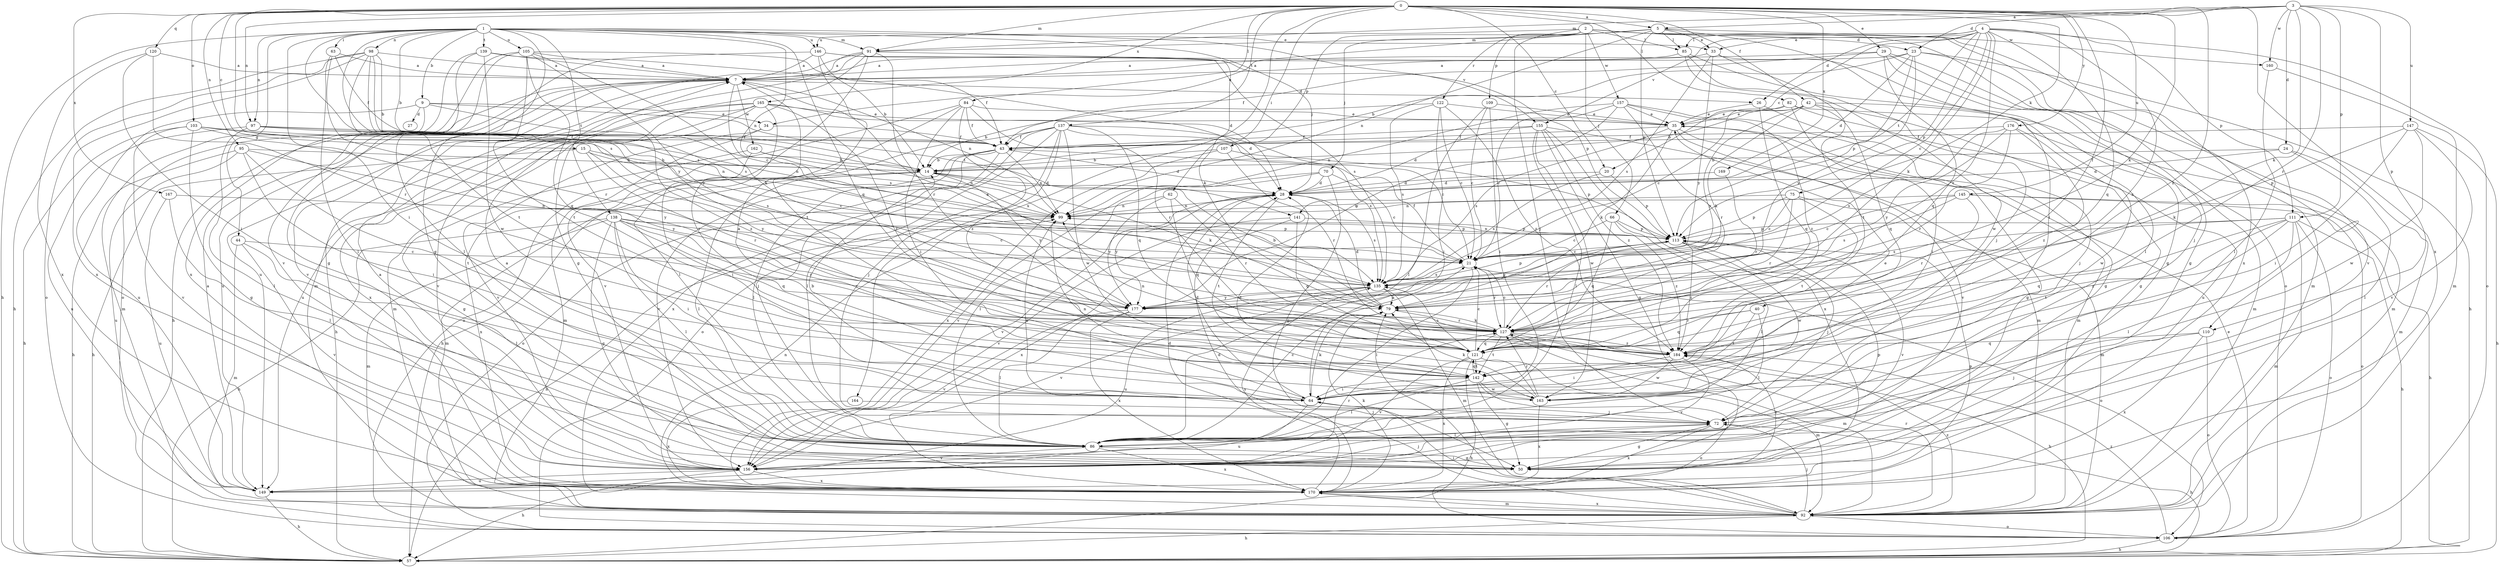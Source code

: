 strict digraph  {
0;
1;
2;
3;
4;
5;
7;
9;
14;
15;
20;
21;
23;
24;
26;
27;
28;
29;
33;
34;
35;
40;
42;
43;
44;
50;
57;
62;
63;
64;
66;
70;
72;
75;
79;
82;
84;
85;
86;
91;
92;
95;
97;
98;
99;
103;
105;
106;
107;
109;
110;
111;
113;
120;
121;
122;
127;
135;
137;
138;
139;
141;
142;
145;
146;
147;
149;
155;
156;
157;
160;
162;
163;
164;
165;
167;
169;
170;
176;
177;
184;
0 -> 5  [label=a];
0 -> 15  [label=c];
0 -> 20  [label=c];
0 -> 29  [label=e];
0 -> 40  [label=f];
0 -> 42  [label=f];
0 -> 62  [label=i];
0 -> 75  [label=k];
0 -> 79  [label=k];
0 -> 82  [label=l];
0 -> 84  [label=l];
0 -> 91  [label=m];
0 -> 95  [label=n];
0 -> 97  [label=n];
0 -> 103  [label=o];
0 -> 120  [label=q];
0 -> 135  [label=s];
0 -> 137  [label=t];
0 -> 145  [label=u];
0 -> 164  [label=x];
0 -> 165  [label=x];
0 -> 167  [label=x];
0 -> 169  [label=x];
0 -> 170  [label=x];
0 -> 176  [label=y];
0 -> 184  [label=z];
1 -> 9  [label=b];
1 -> 14  [label=b];
1 -> 33  [label=e];
1 -> 44  [label=g];
1 -> 50  [label=g];
1 -> 57  [label=h];
1 -> 63  [label=i];
1 -> 64  [label=i];
1 -> 91  [label=m];
1 -> 97  [label=n];
1 -> 98  [label=n];
1 -> 99  [label=n];
1 -> 105  [label=o];
1 -> 121  [label=q];
1 -> 135  [label=s];
1 -> 138  [label=t];
1 -> 139  [label=t];
1 -> 146  [label=u];
1 -> 155  [label=v];
1 -> 177  [label=y];
1 -> 28  [label=j];
2 -> 23  [label=d];
2 -> 66  [label=j];
2 -> 70  [label=j];
2 -> 72  [label=j];
2 -> 85  [label=l];
2 -> 106  [label=o];
2 -> 107  [label=p];
2 -> 109  [label=p];
2 -> 110  [label=p];
2 -> 122  [label=r];
2 -> 146  [label=u];
2 -> 157  [label=w];
2 -> 160  [label=w];
3 -> 5  [label=a];
3 -> 23  [label=d];
3 -> 24  [label=d];
3 -> 79  [label=k];
3 -> 91  [label=m];
3 -> 110  [label=p];
3 -> 111  [label=p];
3 -> 127  [label=r];
3 -> 147  [label=u];
3 -> 160  [label=w];
4 -> 20  [label=c];
4 -> 21  [label=c];
4 -> 26  [label=d];
4 -> 33  [label=e];
4 -> 79  [label=k];
4 -> 85  [label=l];
4 -> 106  [label=o];
4 -> 111  [label=p];
4 -> 113  [label=p];
4 -> 121  [label=q];
4 -> 127  [label=r];
4 -> 141  [label=t];
4 -> 155  [label=v];
4 -> 184  [label=z];
5 -> 33  [label=e];
5 -> 34  [label=e];
5 -> 64  [label=i];
5 -> 85  [label=l];
5 -> 91  [label=m];
5 -> 99  [label=n];
5 -> 113  [label=p];
5 -> 170  [label=x];
7 -> 26  [label=d];
7 -> 57  [label=h];
7 -> 99  [label=n];
7 -> 135  [label=s];
7 -> 149  [label=u];
7 -> 156  [label=v];
7 -> 162  [label=w];
9 -> 27  [label=d];
9 -> 34  [label=e];
9 -> 92  [label=m];
9 -> 141  [label=t];
9 -> 149  [label=u];
9 -> 184  [label=z];
14 -> 28  [label=d];
14 -> 79  [label=k];
14 -> 86  [label=l];
14 -> 92  [label=m];
14 -> 170  [label=x];
14 -> 177  [label=y];
15 -> 14  [label=b];
15 -> 21  [label=c];
15 -> 57  [label=h];
15 -> 127  [label=r];
15 -> 177  [label=y];
20 -> 28  [label=d];
20 -> 113  [label=p];
20 -> 135  [label=s];
21 -> 43  [label=f];
21 -> 86  [label=l];
21 -> 106  [label=o];
21 -> 127  [label=r];
21 -> 135  [label=s];
23 -> 7  [label=a];
23 -> 14  [label=b];
23 -> 28  [label=d];
23 -> 57  [label=h];
23 -> 113  [label=p];
23 -> 156  [label=v];
23 -> 177  [label=y];
24 -> 14  [label=b];
24 -> 28  [label=d];
24 -> 86  [label=l];
24 -> 92  [label=m];
26 -> 35  [label=e];
26 -> 72  [label=j];
26 -> 121  [label=q];
28 -> 99  [label=n];
28 -> 135  [label=s];
28 -> 142  [label=t];
28 -> 156  [label=v];
28 -> 177  [label=y];
29 -> 7  [label=a];
29 -> 43  [label=f];
29 -> 50  [label=g];
29 -> 72  [label=j];
29 -> 92  [label=m];
29 -> 121  [label=q];
33 -> 7  [label=a];
33 -> 50  [label=g];
33 -> 135  [label=s];
33 -> 142  [label=t];
33 -> 177  [label=y];
34 -> 43  [label=f];
34 -> 92  [label=m];
34 -> 156  [label=v];
35 -> 43  [label=f];
35 -> 50  [label=g];
35 -> 79  [label=k];
35 -> 92  [label=m];
35 -> 135  [label=s];
35 -> 156  [label=v];
40 -> 86  [label=l];
40 -> 121  [label=q];
40 -> 127  [label=r];
40 -> 142  [label=t];
42 -> 14  [label=b];
42 -> 35  [label=e];
42 -> 50  [label=g];
42 -> 79  [label=k];
42 -> 92  [label=m];
42 -> 121  [label=q];
42 -> 177  [label=y];
43 -> 14  [label=b];
43 -> 28  [label=d];
43 -> 72  [label=j];
43 -> 86  [label=l];
43 -> 99  [label=n];
43 -> 106  [label=o];
43 -> 156  [label=v];
44 -> 21  [label=c];
44 -> 86  [label=l];
44 -> 92  [label=m];
44 -> 156  [label=v];
50 -> 184  [label=z];
62 -> 99  [label=n];
62 -> 121  [label=q];
62 -> 127  [label=r];
62 -> 177  [label=y];
63 -> 7  [label=a];
63 -> 43  [label=f];
63 -> 86  [label=l];
63 -> 127  [label=r];
64 -> 14  [label=b];
64 -> 28  [label=d];
64 -> 35  [label=e];
64 -> 72  [label=j];
64 -> 79  [label=k];
64 -> 149  [label=u];
66 -> 21  [label=c];
66 -> 86  [label=l];
66 -> 113  [label=p];
66 -> 121  [label=q];
66 -> 184  [label=z];
70 -> 21  [label=c];
70 -> 28  [label=d];
70 -> 50  [label=g];
70 -> 86  [label=l];
70 -> 156  [label=v];
72 -> 50  [label=g];
72 -> 57  [label=h];
72 -> 86  [label=l];
72 -> 99  [label=n];
72 -> 170  [label=x];
75 -> 21  [label=c];
75 -> 92  [label=m];
75 -> 99  [label=n];
75 -> 113  [label=p];
75 -> 127  [label=r];
75 -> 142  [label=t];
79 -> 7  [label=a];
79 -> 14  [label=b];
79 -> 28  [label=d];
79 -> 127  [label=r];
82 -> 21  [label=c];
82 -> 35  [label=e];
82 -> 64  [label=i];
82 -> 92  [label=m];
82 -> 149  [label=u];
84 -> 35  [label=e];
84 -> 43  [label=f];
84 -> 64  [label=i];
84 -> 106  [label=o];
84 -> 127  [label=r];
84 -> 156  [label=v];
84 -> 184  [label=z];
85 -> 7  [label=a];
85 -> 72  [label=j];
85 -> 86  [label=l];
85 -> 163  [label=w];
86 -> 7  [label=a];
86 -> 21  [label=c];
86 -> 50  [label=g];
86 -> 156  [label=v];
86 -> 170  [label=x];
91 -> 7  [label=a];
91 -> 50  [label=g];
91 -> 64  [label=i];
91 -> 79  [label=k];
91 -> 92  [label=m];
91 -> 127  [label=r];
91 -> 149  [label=u];
92 -> 28  [label=d];
92 -> 57  [label=h];
92 -> 64  [label=i];
92 -> 72  [label=j];
92 -> 79  [label=k];
92 -> 106  [label=o];
92 -> 127  [label=r];
92 -> 170  [label=x];
92 -> 184  [label=z];
95 -> 14  [label=b];
95 -> 57  [label=h];
95 -> 64  [label=i];
95 -> 142  [label=t];
95 -> 149  [label=u];
95 -> 177  [label=y];
97 -> 43  [label=f];
97 -> 86  [label=l];
97 -> 99  [label=n];
97 -> 135  [label=s];
97 -> 149  [label=u];
98 -> 7  [label=a];
98 -> 14  [label=b];
98 -> 21  [label=c];
98 -> 57  [label=h];
98 -> 106  [label=o];
98 -> 135  [label=s];
98 -> 142  [label=t];
98 -> 170  [label=x];
99 -> 57  [label=h];
99 -> 113  [label=p];
103 -> 43  [label=f];
103 -> 50  [label=g];
103 -> 57  [label=h];
103 -> 99  [label=n];
103 -> 156  [label=v];
103 -> 177  [label=y];
105 -> 7  [label=a];
105 -> 43  [label=f];
105 -> 50  [label=g];
105 -> 79  [label=k];
105 -> 121  [label=q];
105 -> 142  [label=t];
105 -> 170  [label=x];
105 -> 177  [label=y];
106 -> 35  [label=e];
106 -> 57  [label=h];
106 -> 184  [label=z];
107 -> 14  [label=b];
107 -> 113  [label=p];
107 -> 127  [label=r];
107 -> 170  [label=x];
109 -> 21  [label=c];
109 -> 35  [label=e];
109 -> 64  [label=i];
109 -> 86  [label=l];
110 -> 72  [label=j];
110 -> 106  [label=o];
110 -> 121  [label=q];
110 -> 170  [label=x];
111 -> 57  [label=h];
111 -> 86  [label=l];
111 -> 92  [label=m];
111 -> 106  [label=o];
111 -> 113  [label=p];
111 -> 121  [label=q];
111 -> 135  [label=s];
111 -> 142  [label=t];
111 -> 184  [label=z];
113 -> 21  [label=c];
113 -> 72  [label=j];
113 -> 99  [label=n];
113 -> 127  [label=r];
113 -> 156  [label=v];
113 -> 163  [label=w];
113 -> 184  [label=z];
120 -> 7  [label=a];
120 -> 64  [label=i];
120 -> 127  [label=r];
120 -> 170  [label=x];
121 -> 21  [label=c];
121 -> 57  [label=h];
121 -> 92  [label=m];
121 -> 135  [label=s];
121 -> 142  [label=t];
121 -> 156  [label=v];
121 -> 170  [label=x];
122 -> 14  [label=b];
122 -> 21  [label=c];
122 -> 35  [label=e];
122 -> 64  [label=i];
122 -> 135  [label=s];
122 -> 184  [label=z];
127 -> 21  [label=c];
127 -> 57  [label=h];
127 -> 79  [label=k];
127 -> 92  [label=m];
127 -> 121  [label=q];
127 -> 142  [label=t];
127 -> 184  [label=z];
135 -> 79  [label=k];
135 -> 92  [label=m];
135 -> 113  [label=p];
135 -> 149  [label=u];
135 -> 156  [label=v];
135 -> 177  [label=y];
137 -> 21  [label=c];
137 -> 43  [label=f];
137 -> 57  [label=h];
137 -> 72  [label=j];
137 -> 86  [label=l];
137 -> 106  [label=o];
137 -> 121  [label=q];
137 -> 135  [label=s];
137 -> 163  [label=w];
137 -> 170  [label=x];
138 -> 21  [label=c];
138 -> 50  [label=g];
138 -> 57  [label=h];
138 -> 64  [label=i];
138 -> 86  [label=l];
138 -> 92  [label=m];
138 -> 113  [label=p];
138 -> 121  [label=q];
138 -> 127  [label=r];
138 -> 184  [label=z];
139 -> 7  [label=a];
139 -> 28  [label=d];
139 -> 86  [label=l];
139 -> 106  [label=o];
139 -> 163  [label=w];
141 -> 113  [label=p];
141 -> 121  [label=q];
141 -> 156  [label=v];
141 -> 170  [label=x];
142 -> 7  [label=a];
142 -> 50  [label=g];
142 -> 64  [label=i];
142 -> 86  [label=l];
142 -> 106  [label=o];
142 -> 121  [label=q];
142 -> 163  [label=w];
145 -> 21  [label=c];
145 -> 57  [label=h];
145 -> 99  [label=n];
145 -> 106  [label=o];
145 -> 127  [label=r];
145 -> 135  [label=s];
146 -> 7  [label=a];
146 -> 14  [label=b];
146 -> 113  [label=p];
146 -> 135  [label=s];
146 -> 142  [label=t];
146 -> 156  [label=v];
147 -> 43  [label=f];
147 -> 57  [label=h];
147 -> 64  [label=i];
147 -> 79  [label=k];
147 -> 156  [label=v];
147 -> 163  [label=w];
149 -> 7  [label=a];
149 -> 57  [label=h];
155 -> 28  [label=d];
155 -> 43  [label=f];
155 -> 50  [label=g];
155 -> 86  [label=l];
155 -> 92  [label=m];
155 -> 163  [label=w];
155 -> 170  [label=x];
155 -> 184  [label=z];
156 -> 7  [label=a];
156 -> 57  [label=h];
156 -> 72  [label=j];
156 -> 113  [label=p];
156 -> 127  [label=r];
156 -> 149  [label=u];
156 -> 170  [label=x];
157 -> 21  [label=c];
157 -> 35  [label=e];
157 -> 50  [label=g];
157 -> 99  [label=n];
157 -> 127  [label=r];
157 -> 177  [label=y];
157 -> 184  [label=z];
160 -> 86  [label=l];
160 -> 92  [label=m];
162 -> 14  [label=b];
162 -> 50  [label=g];
162 -> 64  [label=i];
162 -> 99  [label=n];
163 -> 28  [label=d];
163 -> 79  [label=k];
163 -> 99  [label=n];
163 -> 127  [label=r];
163 -> 170  [label=x];
164 -> 72  [label=j];
164 -> 170  [label=x];
165 -> 28  [label=d];
165 -> 35  [label=e];
165 -> 57  [label=h];
165 -> 86  [label=l];
165 -> 92  [label=m];
165 -> 149  [label=u];
165 -> 156  [label=v];
165 -> 170  [label=x];
165 -> 184  [label=z];
167 -> 86  [label=l];
167 -> 99  [label=n];
167 -> 149  [label=u];
169 -> 28  [label=d];
169 -> 127  [label=r];
170 -> 28  [label=d];
170 -> 79  [label=k];
170 -> 92  [label=m];
170 -> 99  [label=n];
170 -> 113  [label=p];
170 -> 135  [label=s];
176 -> 43  [label=f];
176 -> 127  [label=r];
176 -> 135  [label=s];
176 -> 163  [label=w];
176 -> 177  [label=y];
176 -> 184  [label=z];
177 -> 86  [label=l];
177 -> 113  [label=p];
177 -> 156  [label=v];
177 -> 170  [label=x];
184 -> 64  [label=i];
184 -> 99  [label=n];
184 -> 156  [label=v];
184 -> 163  [label=w];
}

